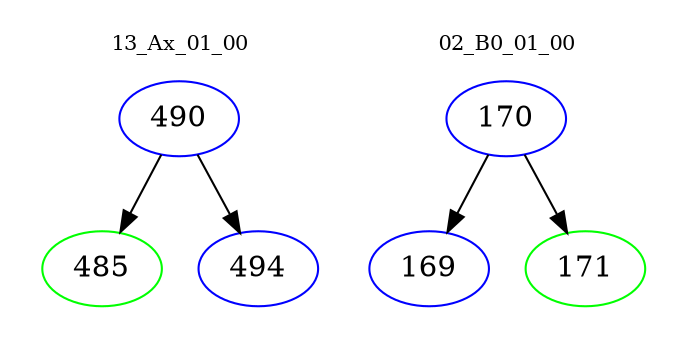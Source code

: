 digraph{
subgraph cluster_0 {
color = white
label = "13_Ax_01_00";
fontsize=10;
T0_490 [label="490", color="blue"]
T0_490 -> T0_485 [color="black"]
T0_485 [label="485", color="green"]
T0_490 -> T0_494 [color="black"]
T0_494 [label="494", color="blue"]
}
subgraph cluster_1 {
color = white
label = "02_B0_01_00";
fontsize=10;
T1_170 [label="170", color="blue"]
T1_170 -> T1_169 [color="black"]
T1_169 [label="169", color="blue"]
T1_170 -> T1_171 [color="black"]
T1_171 [label="171", color="green"]
}
}
